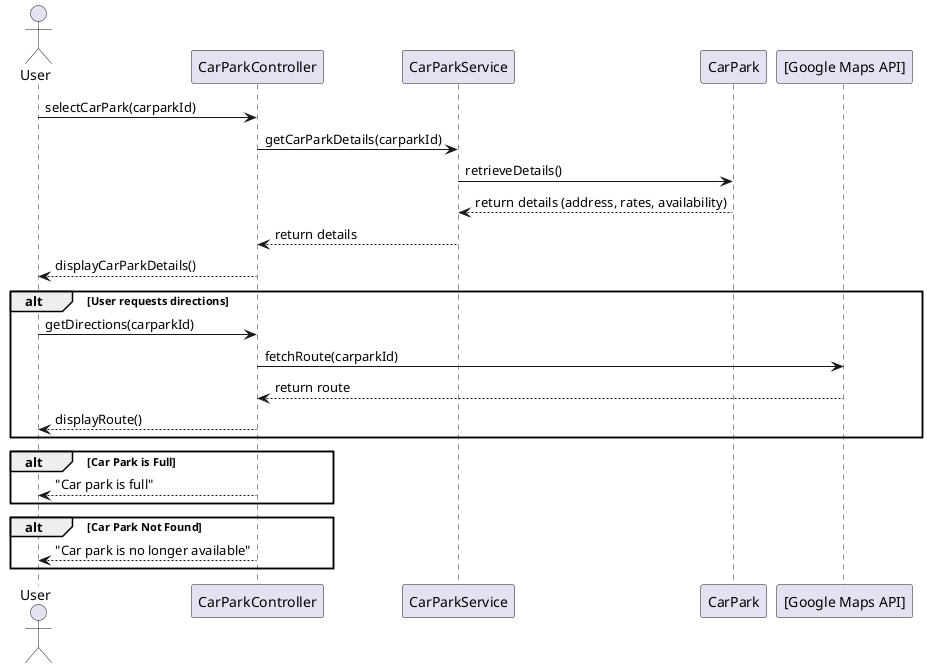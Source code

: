 @startuml
actor User
participant "CarParkController" as Controller
participant "CarParkService" as Service
participant "CarPark" as CarPark
participant "[Google Maps API]" as Maps

User -> Controller : selectCarPark(carparkId)
Controller -> Service : getCarParkDetails(carparkId)
Service -> CarPark : retrieveDetails()
CarPark --> Service : return details (address, rates, availability)
Service --> Controller : return details
Controller --> User : displayCarParkDetails()

alt User requests directions
    User -> Controller : getDirections(carparkId)
    Controller -> Maps : fetchRoute(carparkId)
    Maps --> Controller : return route
    Controller --> User : displayRoute()
end

alt Car Park is Full
    Controller --> User : "Car park is full"
end

alt Car Park Not Found
    Controller --> User : "Car park is no longer available"
end

@enduml
